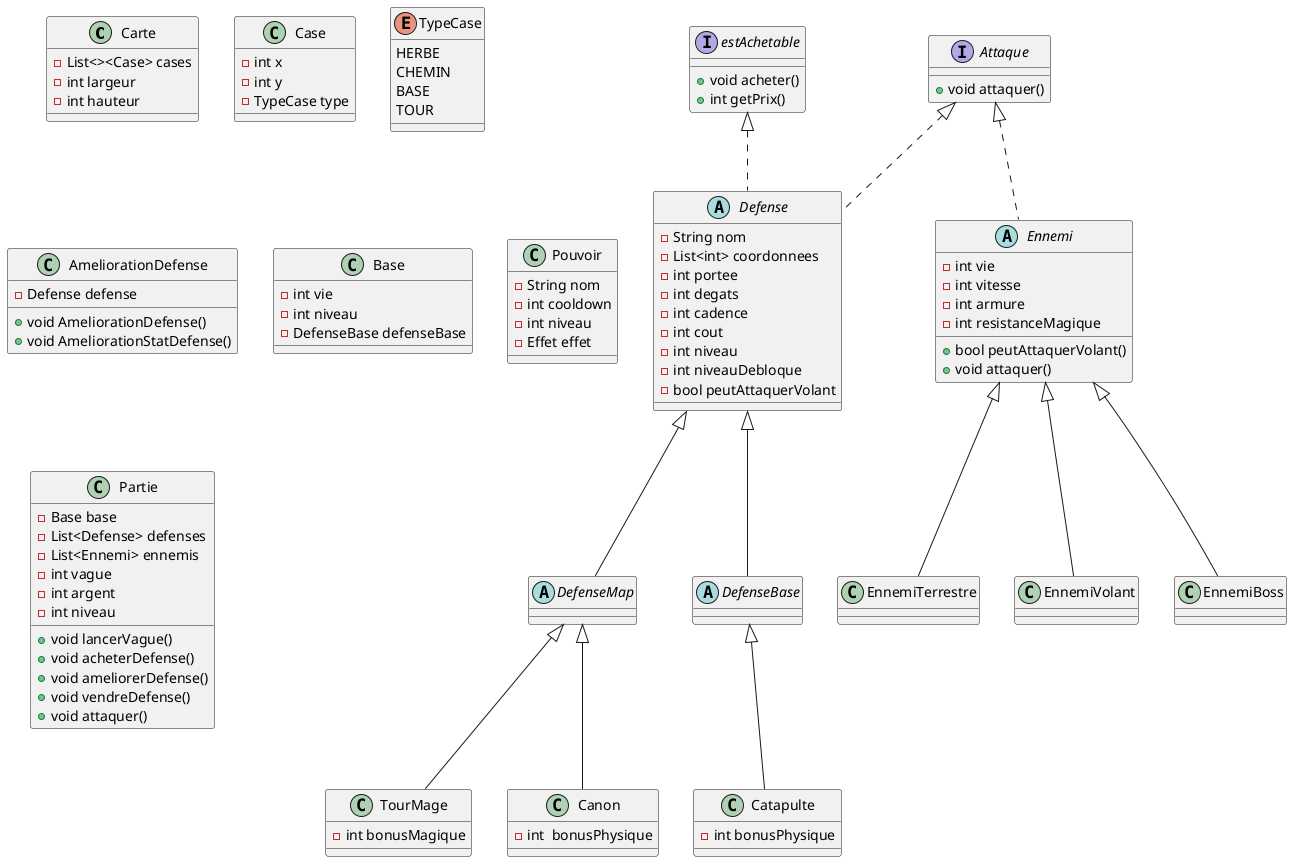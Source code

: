 @startuml ChineseDog

class Carte {
    -List<><Case> cases
    -int largeur
    -int hauteur
}

class Case {
    -int x
    -int y
    -TypeCase type
}

enum TypeCase {
    HERBE
    CHEMIN
    BASE
    TOUR
}

abstract class Defense implements Attaque, estAchetable {
    -String nom
    -List<int> coordonnees
    -int portee
    -int degats
    -int cadence
    -int cout
    -int niveau
    -int niveauDebloque
    -bool peutAttaquerVolant
}

class AmeliorationDefense {
    -Defense defense
    +void AmeliorationDefense()
    +void AmeliorationStatDefense()
}

abstract class DefenseMap extends Defense {
}

abstract class DefenseBase extends Defense {
}

class TourMage extends DefenseMap {
    -int bonusMagique
}

class Canon extends DefenseMap {
    -int  bonusPhysique
}

class Catapulte extends DefenseBase {
    -int bonusPhysique
}

class Base {
    -int vie
    -int niveau
    -DefenseBase defenseBase
}

abstract class Ennemi implements Attaque {
    -int vie
    -int vitesse
    -int armure
    -int resistanceMagique
    +bool peutAttaquerVolant()
    +void attaquer()
}

class EnnemiTerrestre extends Ennemi {
    
}

class EnnemiVolant extends Ennemi {
    
}

class EnnemiBoss extends Ennemi {
    
}

class Pouvoir {
    -String nom
    -int cooldown
    -int niveau
    -Effet effet
}

class Partie {
    -Base base
    -List<Defense> defenses
    -List<Ennemi> ennemis
    -int vague
    -int argent
    -int niveau
    +void lancerVague()
    +void acheterDefense()
    +void ameliorerDefense()
    +void vendreDefense()
    +void attaquer()
}

interface Attaque {
    +void attaquer()
}

interface estAchetable {
    +void acheter()
    +int getPrix()
}


@enduml